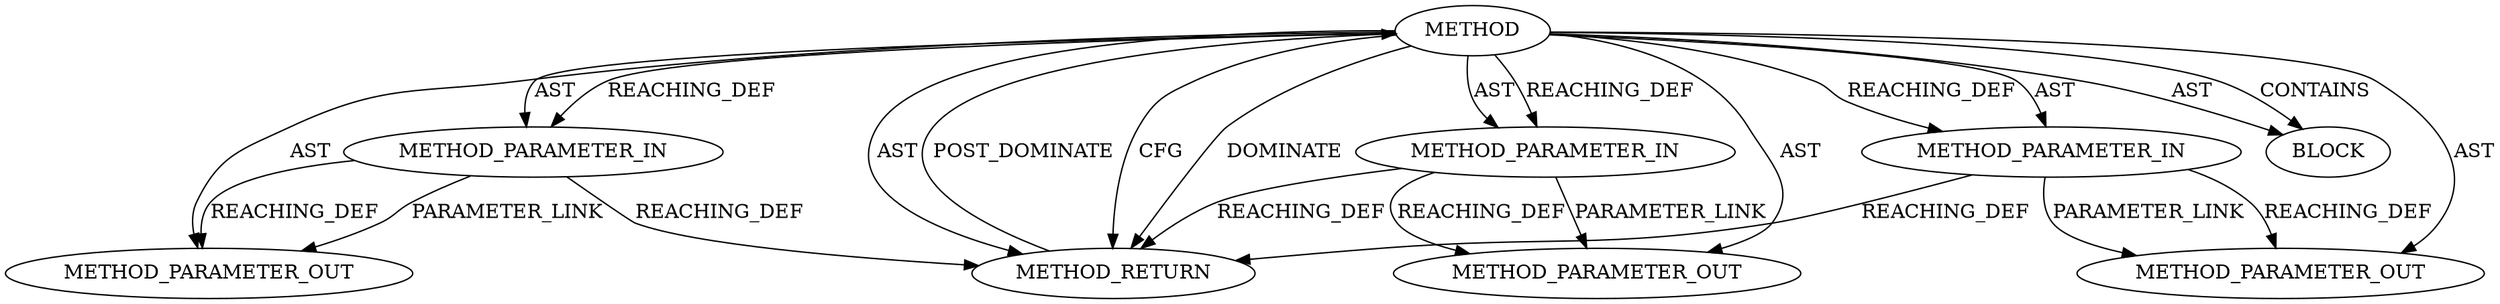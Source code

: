 digraph {
  26205 [label=METHOD AST_PARENT_TYPE="NAMESPACE_BLOCK" AST_PARENT_FULL_NAME="<global>" ORDER=0 CODE="<empty>" FULL_NAME="BN_add" IS_EXTERNAL=true FILENAME="<empty>" SIGNATURE="" NAME="BN_add"]
  27481 [label=METHOD_PARAMETER_OUT ORDER=2 CODE="p2" IS_VARIADIC=false TYPE_FULL_NAME="ANY" EVALUATION_STRATEGY="BY_VALUE" INDEX=2 NAME="p2"]
  27482 [label=METHOD_PARAMETER_OUT ORDER=3 CODE="p3" IS_VARIADIC=false TYPE_FULL_NAME="ANY" EVALUATION_STRATEGY="BY_VALUE" INDEX=3 NAME="p3"]
  26208 [label=METHOD_PARAMETER_IN ORDER=3 CODE="p3" IS_VARIADIC=false TYPE_FULL_NAME="ANY" EVALUATION_STRATEGY="BY_VALUE" INDEX=3 NAME="p3"]
  26210 [label=METHOD_RETURN ORDER=2 CODE="RET" TYPE_FULL_NAME="ANY" EVALUATION_STRATEGY="BY_VALUE"]
  26206 [label=METHOD_PARAMETER_IN ORDER=1 CODE="p1" IS_VARIADIC=false TYPE_FULL_NAME="ANY" EVALUATION_STRATEGY="BY_VALUE" INDEX=1 NAME="p1"]
  27480 [label=METHOD_PARAMETER_OUT ORDER=1 CODE="p1" IS_VARIADIC=false TYPE_FULL_NAME="ANY" EVALUATION_STRATEGY="BY_VALUE" INDEX=1 NAME="p1"]
  26207 [label=METHOD_PARAMETER_IN ORDER=2 CODE="p2" IS_VARIADIC=false TYPE_FULL_NAME="ANY" EVALUATION_STRATEGY="BY_VALUE" INDEX=2 NAME="p2"]
  26209 [label=BLOCK ORDER=1 ARGUMENT_INDEX=1 CODE="<empty>" TYPE_FULL_NAME="ANY"]
  26206 -> 26210 [label=REACHING_DEF VARIABLE="p1"]
  26205 -> 26209 [label=AST ]
  26205 -> 27482 [label=AST ]
  26208 -> 26210 [label=REACHING_DEF VARIABLE="p3"]
  26207 -> 26210 [label=REACHING_DEF VARIABLE="p2"]
  26205 -> 26209 [label=CONTAINS ]
  26205 -> 26206 [label=AST ]
  26206 -> 27480 [label=REACHING_DEF VARIABLE="p1"]
  26208 -> 27482 [label=REACHING_DEF VARIABLE="p3"]
  26205 -> 26207 [label=REACHING_DEF VARIABLE=""]
  26205 -> 26208 [label=AST ]
  26205 -> 26210 [label=CFG ]
  26207 -> 27481 [label=REACHING_DEF VARIABLE="p2"]
  26205 -> 26208 [label=REACHING_DEF VARIABLE=""]
  26205 -> 27480 [label=AST ]
  26205 -> 26207 [label=AST ]
  26210 -> 26205 [label=POST_DOMINATE ]
  26207 -> 27481 [label=PARAMETER_LINK ]
  26206 -> 27480 [label=PARAMETER_LINK ]
  26205 -> 26206 [label=REACHING_DEF VARIABLE=""]
  26205 -> 27481 [label=AST ]
  26208 -> 27482 [label=PARAMETER_LINK ]
  26205 -> 26210 [label=DOMINATE ]
  26205 -> 26210 [label=AST ]
}
